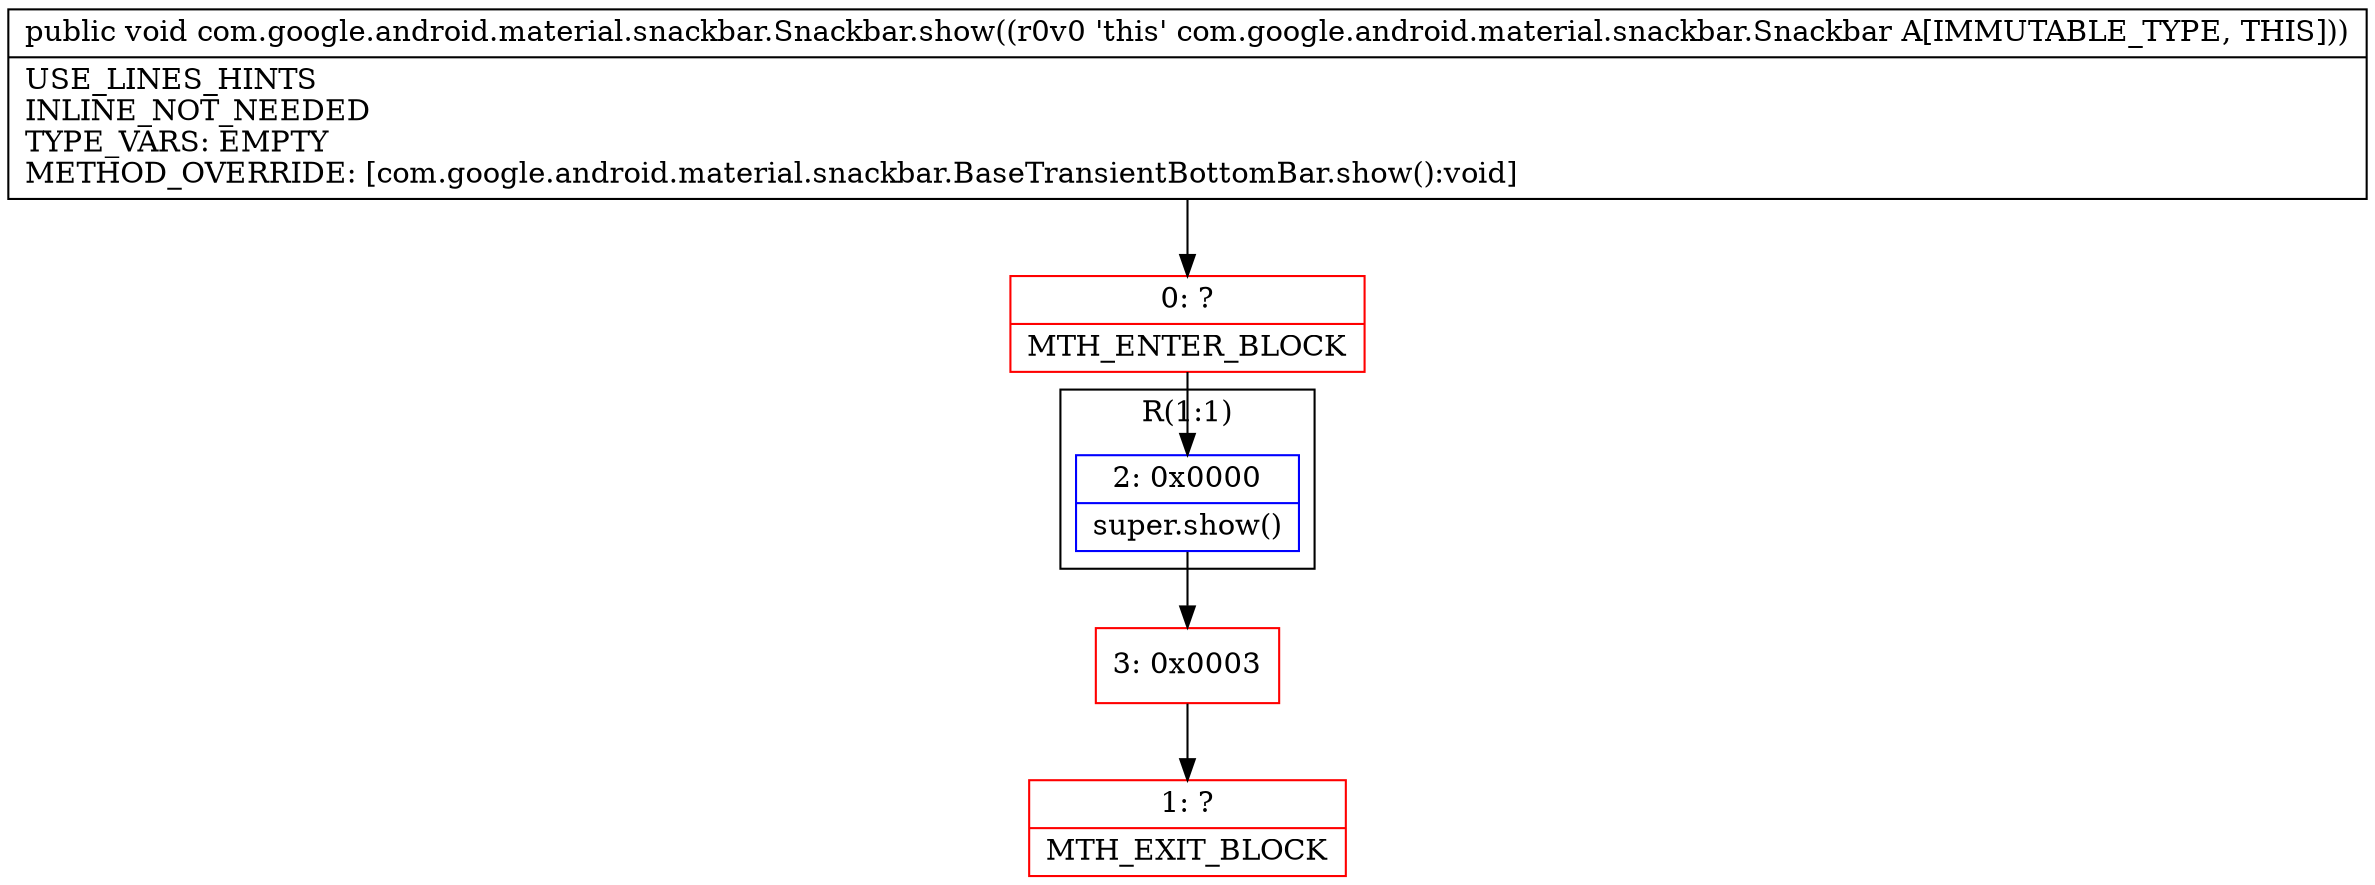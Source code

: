 digraph "CFG forcom.google.android.material.snackbar.Snackbar.show()V" {
subgraph cluster_Region_1729036075 {
label = "R(1:1)";
node [shape=record,color=blue];
Node_2 [shape=record,label="{2\:\ 0x0000|super.show()\l}"];
}
Node_0 [shape=record,color=red,label="{0\:\ ?|MTH_ENTER_BLOCK\l}"];
Node_3 [shape=record,color=red,label="{3\:\ 0x0003}"];
Node_1 [shape=record,color=red,label="{1\:\ ?|MTH_EXIT_BLOCK\l}"];
MethodNode[shape=record,label="{public void com.google.android.material.snackbar.Snackbar.show((r0v0 'this' com.google.android.material.snackbar.Snackbar A[IMMUTABLE_TYPE, THIS]))  | USE_LINES_HINTS\lINLINE_NOT_NEEDED\lTYPE_VARS: EMPTY\lMETHOD_OVERRIDE: [com.google.android.material.snackbar.BaseTransientBottomBar.show():void]\l}"];
MethodNode -> Node_0;Node_2 -> Node_3;
Node_0 -> Node_2;
Node_3 -> Node_1;
}

